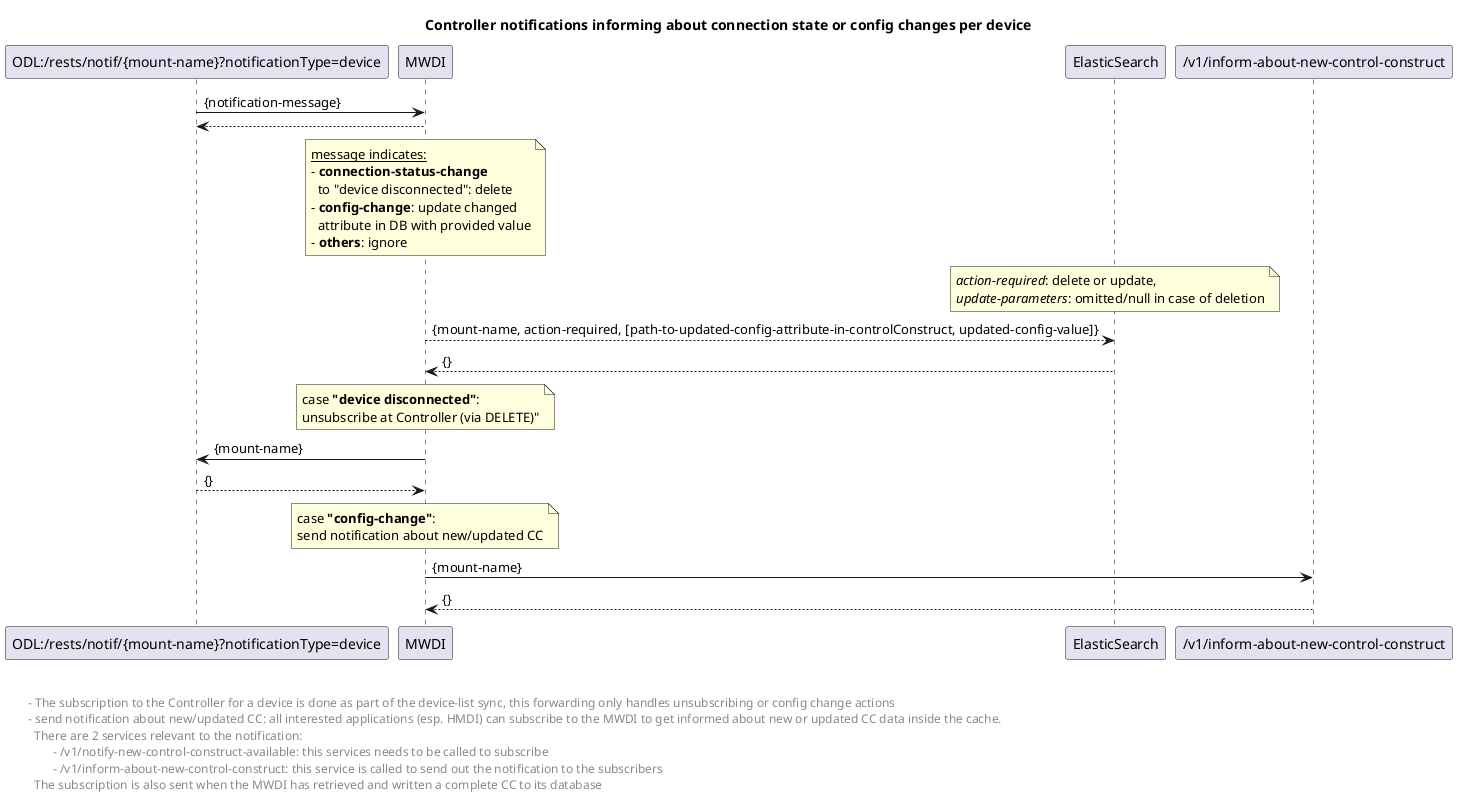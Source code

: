 @startuml
skinparam responseMessageBelowArrow true

title Controller notifications informing about connection state or config changes per device

'receive the notification
"ODL:/rests/notif/{mount-name}?notificationType=device" -> "MWDI": {notification-message}
"MWDI" --> "ODL:/rests/notif/{mount-name}?notificationType=device"

note over "MWDI"
 <u>message indicates:</u>
 - <b>connection-status-change</b> 
   to "device disconnected": delete
 - <b>config-change</b>: update changed 
   attribute in DB with provided value
 - <b>others</b>: ignore
end note
note over "ElasticSearch": <i>action-required</i>: delete or update, \n<i>update-parameters</i>: omitted/null in case of deletion


"MWDI" --> "ElasticSearch": {mount-name, action-required, [path-to-updated-config-attribute-in-controlConstruct, updated-config-value]}
"ElasticSearch" --> "MWDI": {}

note over "MWDI": case <b>"device disconnected"</b>: \nunsubscribe at Controller (via DELETE)"

"MWDI" -> "ODL:/rests/notif/{mount-name}?notificationType=device": {mount-name}
"ODL:/rests/notif/{mount-name}?notificationType=device" --> "MWDI": {}

note over "MWDI": case <b>"config-change"</b>: \nsend notification about new/updated CC
"MWDI" -> "/v1/inform-about-new-control-construct": {mount-name}
"/v1/inform-about-new-control-construct" --> "MWDI": {}


left footer 


 \t - The subscription to the Controller for a device is done as part of the device-list sync, this forwarding only handles unsubscribing or config change actions
 \t - send notification about new/updated CC: all interested applications (esp. HMDI) can subscribe to the MWDI to get informed about new or updated CC data inside the cache.
 \t   There are 2 services relevant to the notification:
 \t\t - /v1/notify-new-control-construct-available: this services needs to be called to subscribe
 \t\t - /v1/inform-about-new-control-construct: this service is called to send out the notification to the subscribers
 \t   The subscription is also sent when the MWDI has retrieved and written a complete CC to its database 
end footer


<style>
footer {
  HorizontalAlignment left
  FontSize 12
}
</style>

@enduml
